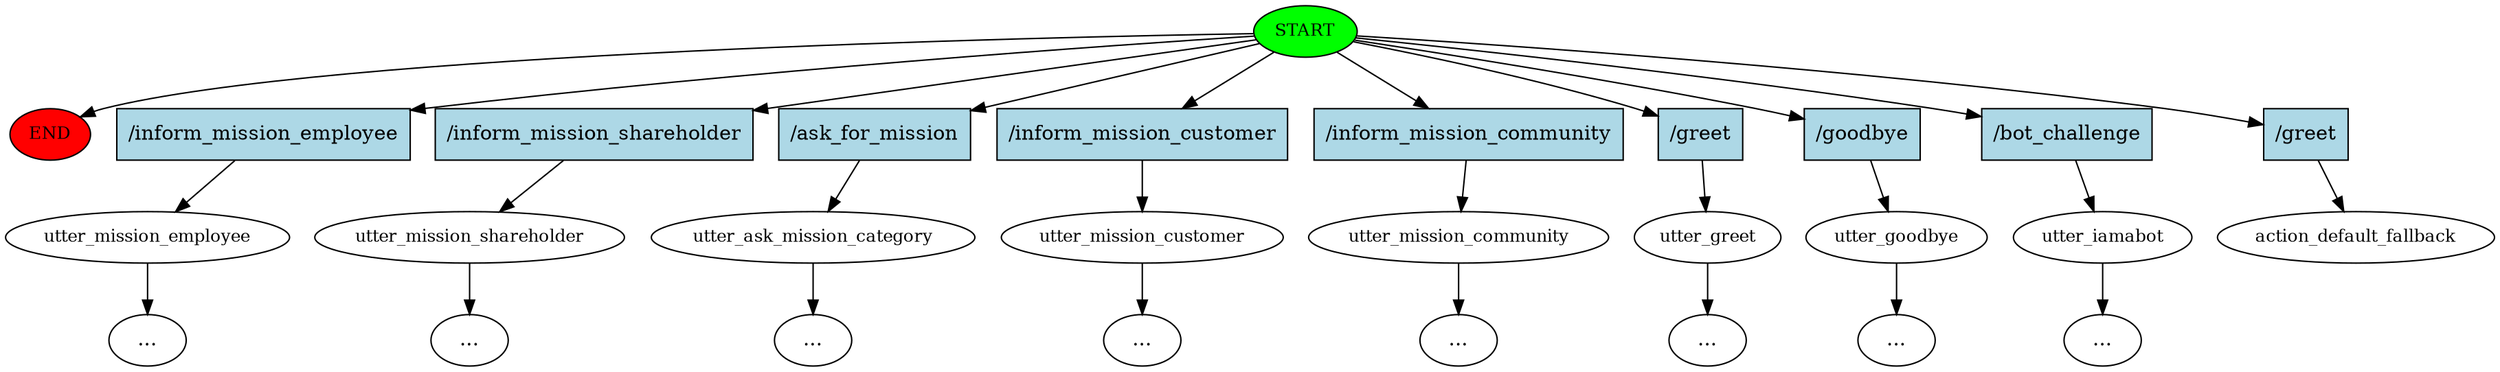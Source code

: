 digraph  {
0 [class="start active", fillcolor=green, fontsize=12, label=START, style=filled];
"-1" [class=end, fillcolor=red, fontsize=12, label=END, style=filled];
1 [class="", fontsize=12, label=utter_mission_employee];
"-3" [class=ellipsis, label="..."];
2 [class="", fontsize=12, label=utter_mission_shareholder];
"-4" [class=ellipsis, label="..."];
3 [class="", fontsize=12, label=utter_ask_mission_category];
"-5" [class=ellipsis, label="..."];
4 [class="", fontsize=12, label=utter_mission_customer];
"-6" [class=ellipsis, label="..."];
5 [class="", fontsize=12, label=utter_mission_community];
"-7" [class=ellipsis, label="..."];
6 [class="", fontsize=12, label=utter_greet];
"-8" [class=ellipsis, label="..."];
7 [class="", fontsize=12, label=utter_goodbye];
"-9" [class=ellipsis, label="..."];
8 [class="", fontsize=12, label=utter_iamabot];
"-10" [class=ellipsis, label="..."];
9 [class="dashed active", fontsize=12, label=action_default_fallback];
10 [class=intent, fillcolor=lightblue, label="/inform_mission_employee", shape=rect, style=filled];
11 [class=intent, fillcolor=lightblue, label="/inform_mission_shareholder", shape=rect, style=filled];
12 [class=intent, fillcolor=lightblue, label="/ask_for_mission", shape=rect, style=filled];
13 [class=intent, fillcolor=lightblue, label="/inform_mission_customer", shape=rect, style=filled];
14 [class=intent, fillcolor=lightblue, label="/inform_mission_community", shape=rect, style=filled];
15 [class=intent, fillcolor=lightblue, label="/greet", shape=rect, style=filled];
16 [class=intent, fillcolor=lightblue, label="/goodbye", shape=rect, style=filled];
17 [class=intent, fillcolor=lightblue, label="/bot_challenge", shape=rect, style=filled];
18 [class="intent active", fillcolor=lightblue, label="/greet", shape=rect, style=filled];
0 -> "-1"  [class="", key=NONE, label=""];
0 -> 10  [class="", key=0];
0 -> 11  [class="", key=0];
0 -> 12  [class="", key=0];
0 -> 13  [class="", key=0];
0 -> 14  [class="", key=0];
0 -> 15  [class="", key=0];
0 -> 16  [class="", key=0];
0 -> 17  [class="", key=0];
0 -> 18  [class=active, key=0];
1 -> "-3"  [class="", key=NONE, label=""];
2 -> "-4"  [class="", key=NONE, label=""];
3 -> "-5"  [class="", key=NONE, label=""];
4 -> "-6"  [class="", key=NONE, label=""];
5 -> "-7"  [class="", key=NONE, label=""];
6 -> "-8"  [class="", key=NONE, label=""];
7 -> "-9"  [class="", key=NONE, label=""];
8 -> "-10"  [class="", key=NONE, label=""];
10 -> 1  [class="", key=0];
11 -> 2  [class="", key=0];
12 -> 3  [class="", key=0];
13 -> 4  [class="", key=0];
14 -> 5  [class="", key=0];
15 -> 6  [class="", key=0];
16 -> 7  [class="", key=0];
17 -> 8  [class="", key=0];
18 -> 9  [class=active, key=0];
}
